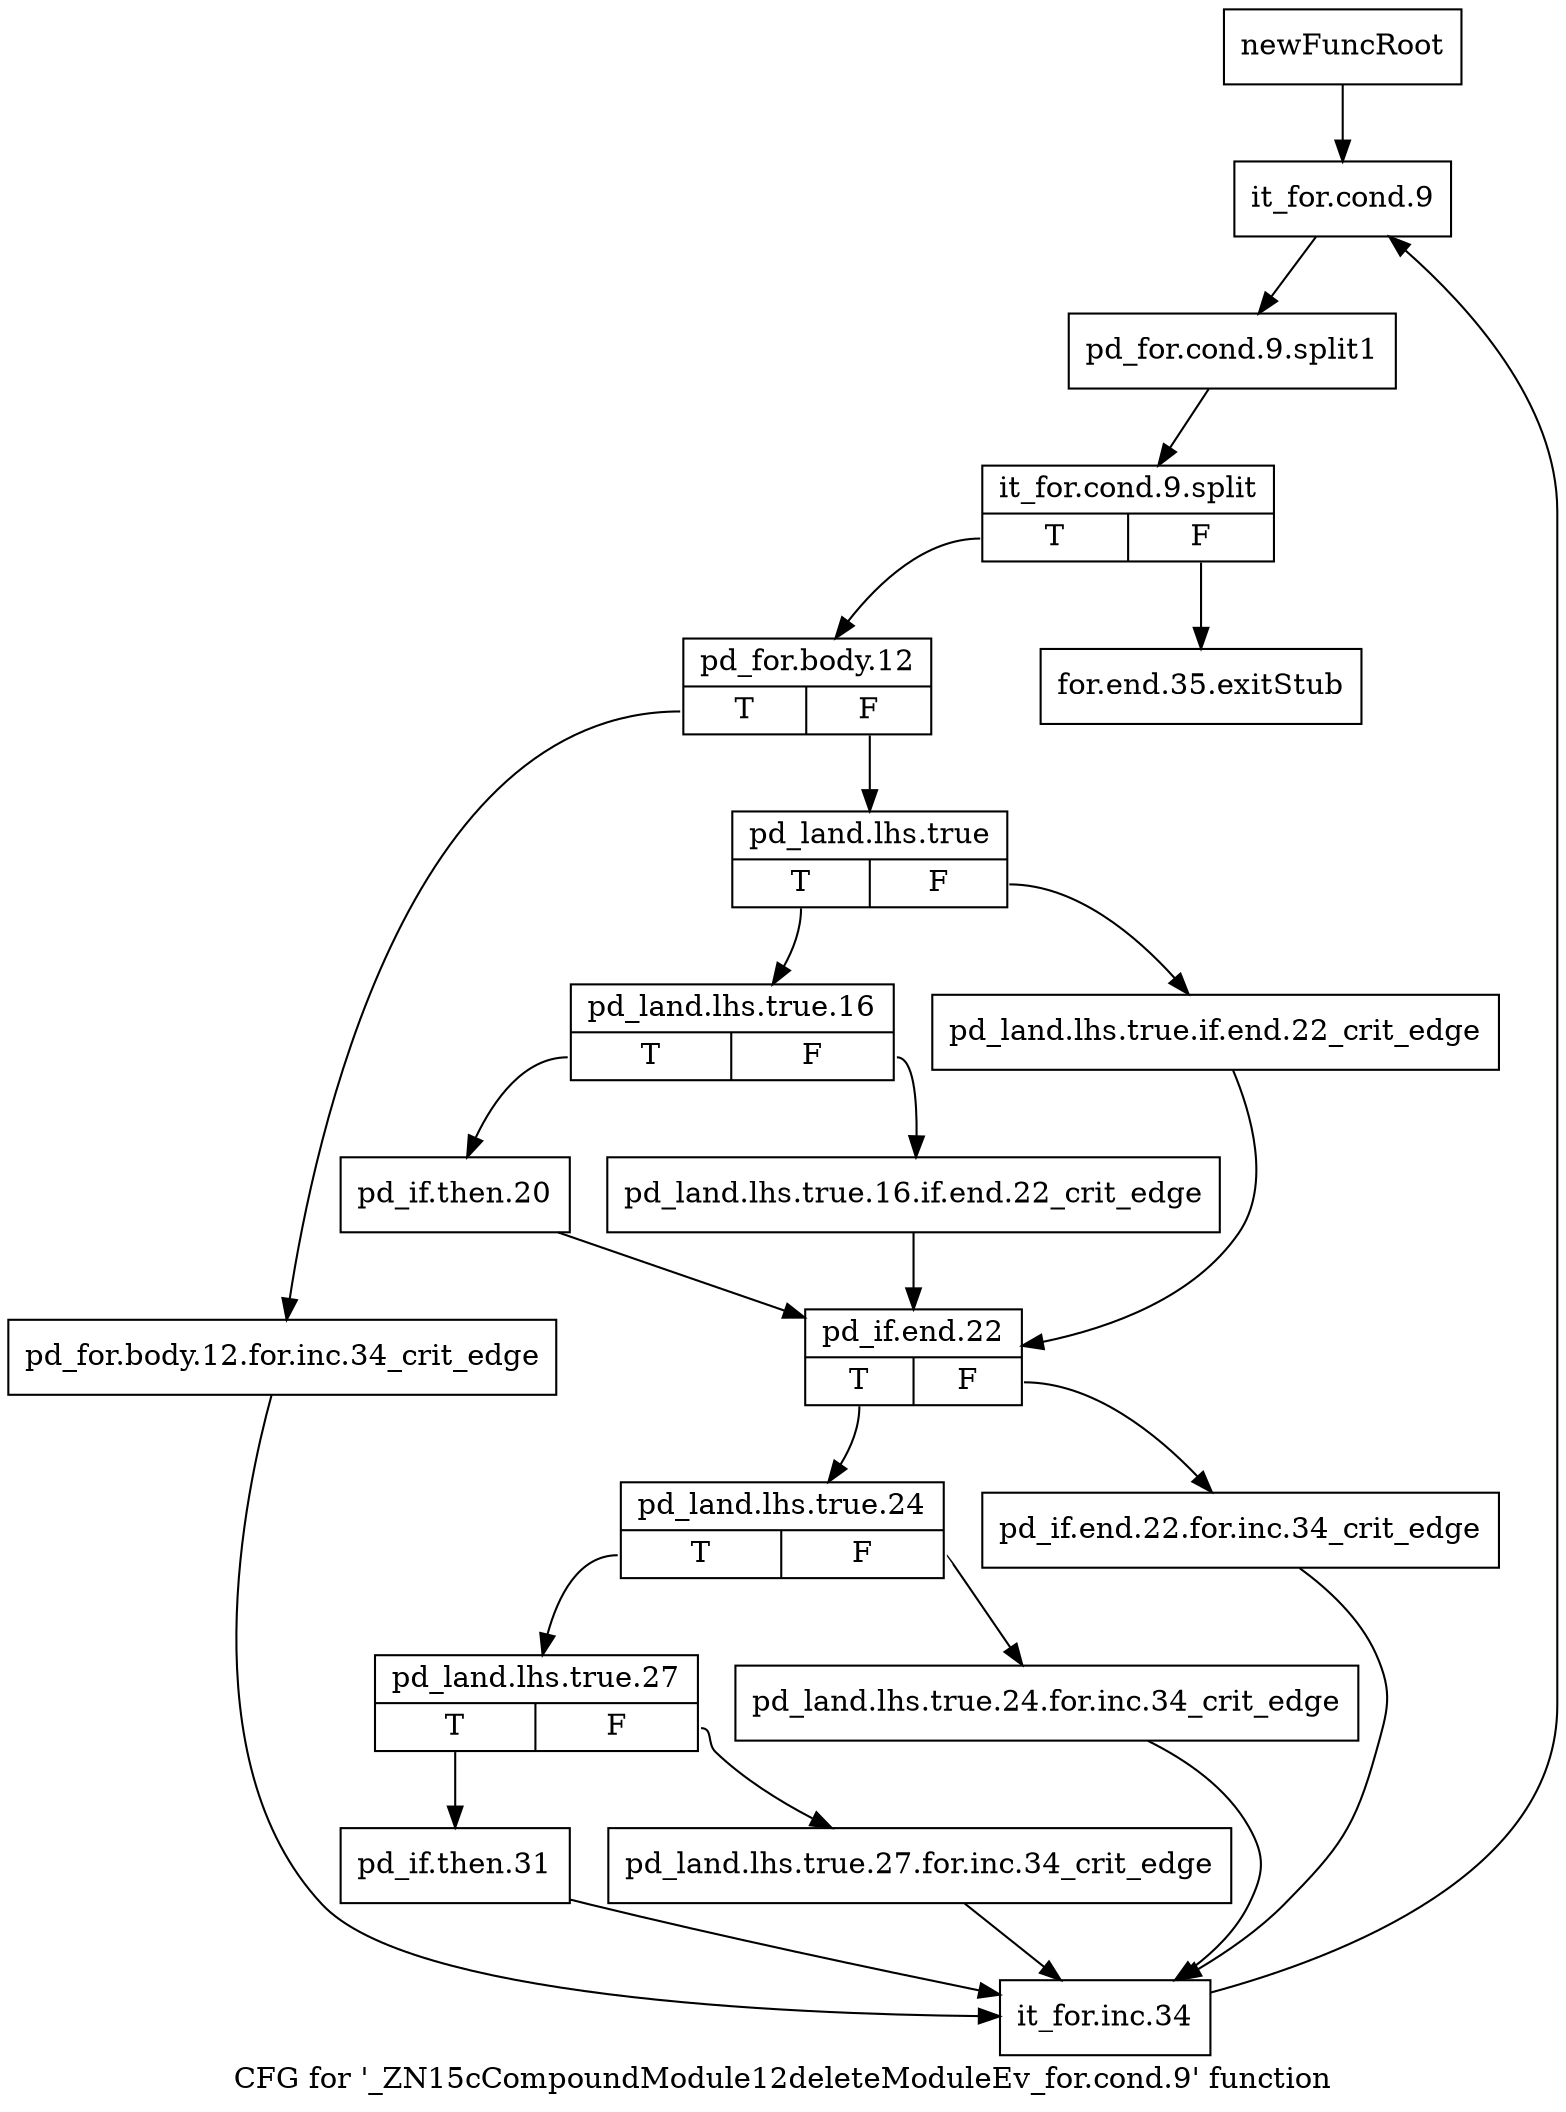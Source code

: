 digraph "CFG for '_ZN15cCompoundModule12deleteModuleEv_for.cond.9' function" {
	label="CFG for '_ZN15cCompoundModule12deleteModuleEv_for.cond.9' function";

	Node0x214aa30 [shape=record,label="{newFuncRoot}"];
	Node0x214aa30 -> Node0x214aad0;
	Node0x214aa80 [shape=record,label="{for.end.35.exitStub}"];
	Node0x214aad0 [shape=record,label="{it_for.cond.9}"];
	Node0x214aad0 -> Node0x464faa0;
	Node0x464faa0 [shape=record,label="{pd_for.cond.9.split1}"];
	Node0x464faa0 -> Node0x464fc80;
	Node0x464fc80 [shape=record,label="{it_for.cond.9.split|{<s0>T|<s1>F}}"];
	Node0x464fc80:s0 -> Node0x214ab20;
	Node0x464fc80:s1 -> Node0x214aa80;
	Node0x214ab20 [shape=record,label="{pd_for.body.12|{<s0>T|<s1>F}}"];
	Node0x214ab20:s0 -> Node0x214af30;
	Node0x214ab20:s1 -> Node0x214ab70;
	Node0x214ab70 [shape=record,label="{pd_land.lhs.true|{<s0>T|<s1>F}}"];
	Node0x214ab70:s0 -> Node0x214ac10;
	Node0x214ab70:s1 -> Node0x214abc0;
	Node0x214abc0 [shape=record,label="{pd_land.lhs.true.if.end.22_crit_edge}"];
	Node0x214abc0 -> Node0x214ad00;
	Node0x214ac10 [shape=record,label="{pd_land.lhs.true.16|{<s0>T|<s1>F}}"];
	Node0x214ac10:s0 -> Node0x214acb0;
	Node0x214ac10:s1 -> Node0x214ac60;
	Node0x214ac60 [shape=record,label="{pd_land.lhs.true.16.if.end.22_crit_edge}"];
	Node0x214ac60 -> Node0x214ad00;
	Node0x214acb0 [shape=record,label="{pd_if.then.20}"];
	Node0x214acb0 -> Node0x214ad00;
	Node0x214ad00 [shape=record,label="{pd_if.end.22|{<s0>T|<s1>F}}"];
	Node0x214ad00:s0 -> Node0x214ada0;
	Node0x214ad00:s1 -> Node0x214ad50;
	Node0x214ad50 [shape=record,label="{pd_if.end.22.for.inc.34_crit_edge}"];
	Node0x214ad50 -> Node0x214af80;
	Node0x214ada0 [shape=record,label="{pd_land.lhs.true.24|{<s0>T|<s1>F}}"];
	Node0x214ada0:s0 -> Node0x214ae40;
	Node0x214ada0:s1 -> Node0x214adf0;
	Node0x214adf0 [shape=record,label="{pd_land.lhs.true.24.for.inc.34_crit_edge}"];
	Node0x214adf0 -> Node0x214af80;
	Node0x214ae40 [shape=record,label="{pd_land.lhs.true.27|{<s0>T|<s1>F}}"];
	Node0x214ae40:s0 -> Node0x214aee0;
	Node0x214ae40:s1 -> Node0x214ae90;
	Node0x214ae90 [shape=record,label="{pd_land.lhs.true.27.for.inc.34_crit_edge}"];
	Node0x214ae90 -> Node0x214af80;
	Node0x214aee0 [shape=record,label="{pd_if.then.31}"];
	Node0x214aee0 -> Node0x214af80;
	Node0x214af30 [shape=record,label="{pd_for.body.12.for.inc.34_crit_edge}"];
	Node0x214af30 -> Node0x214af80;
	Node0x214af80 [shape=record,label="{it_for.inc.34}"];
	Node0x214af80 -> Node0x214aad0;
}
